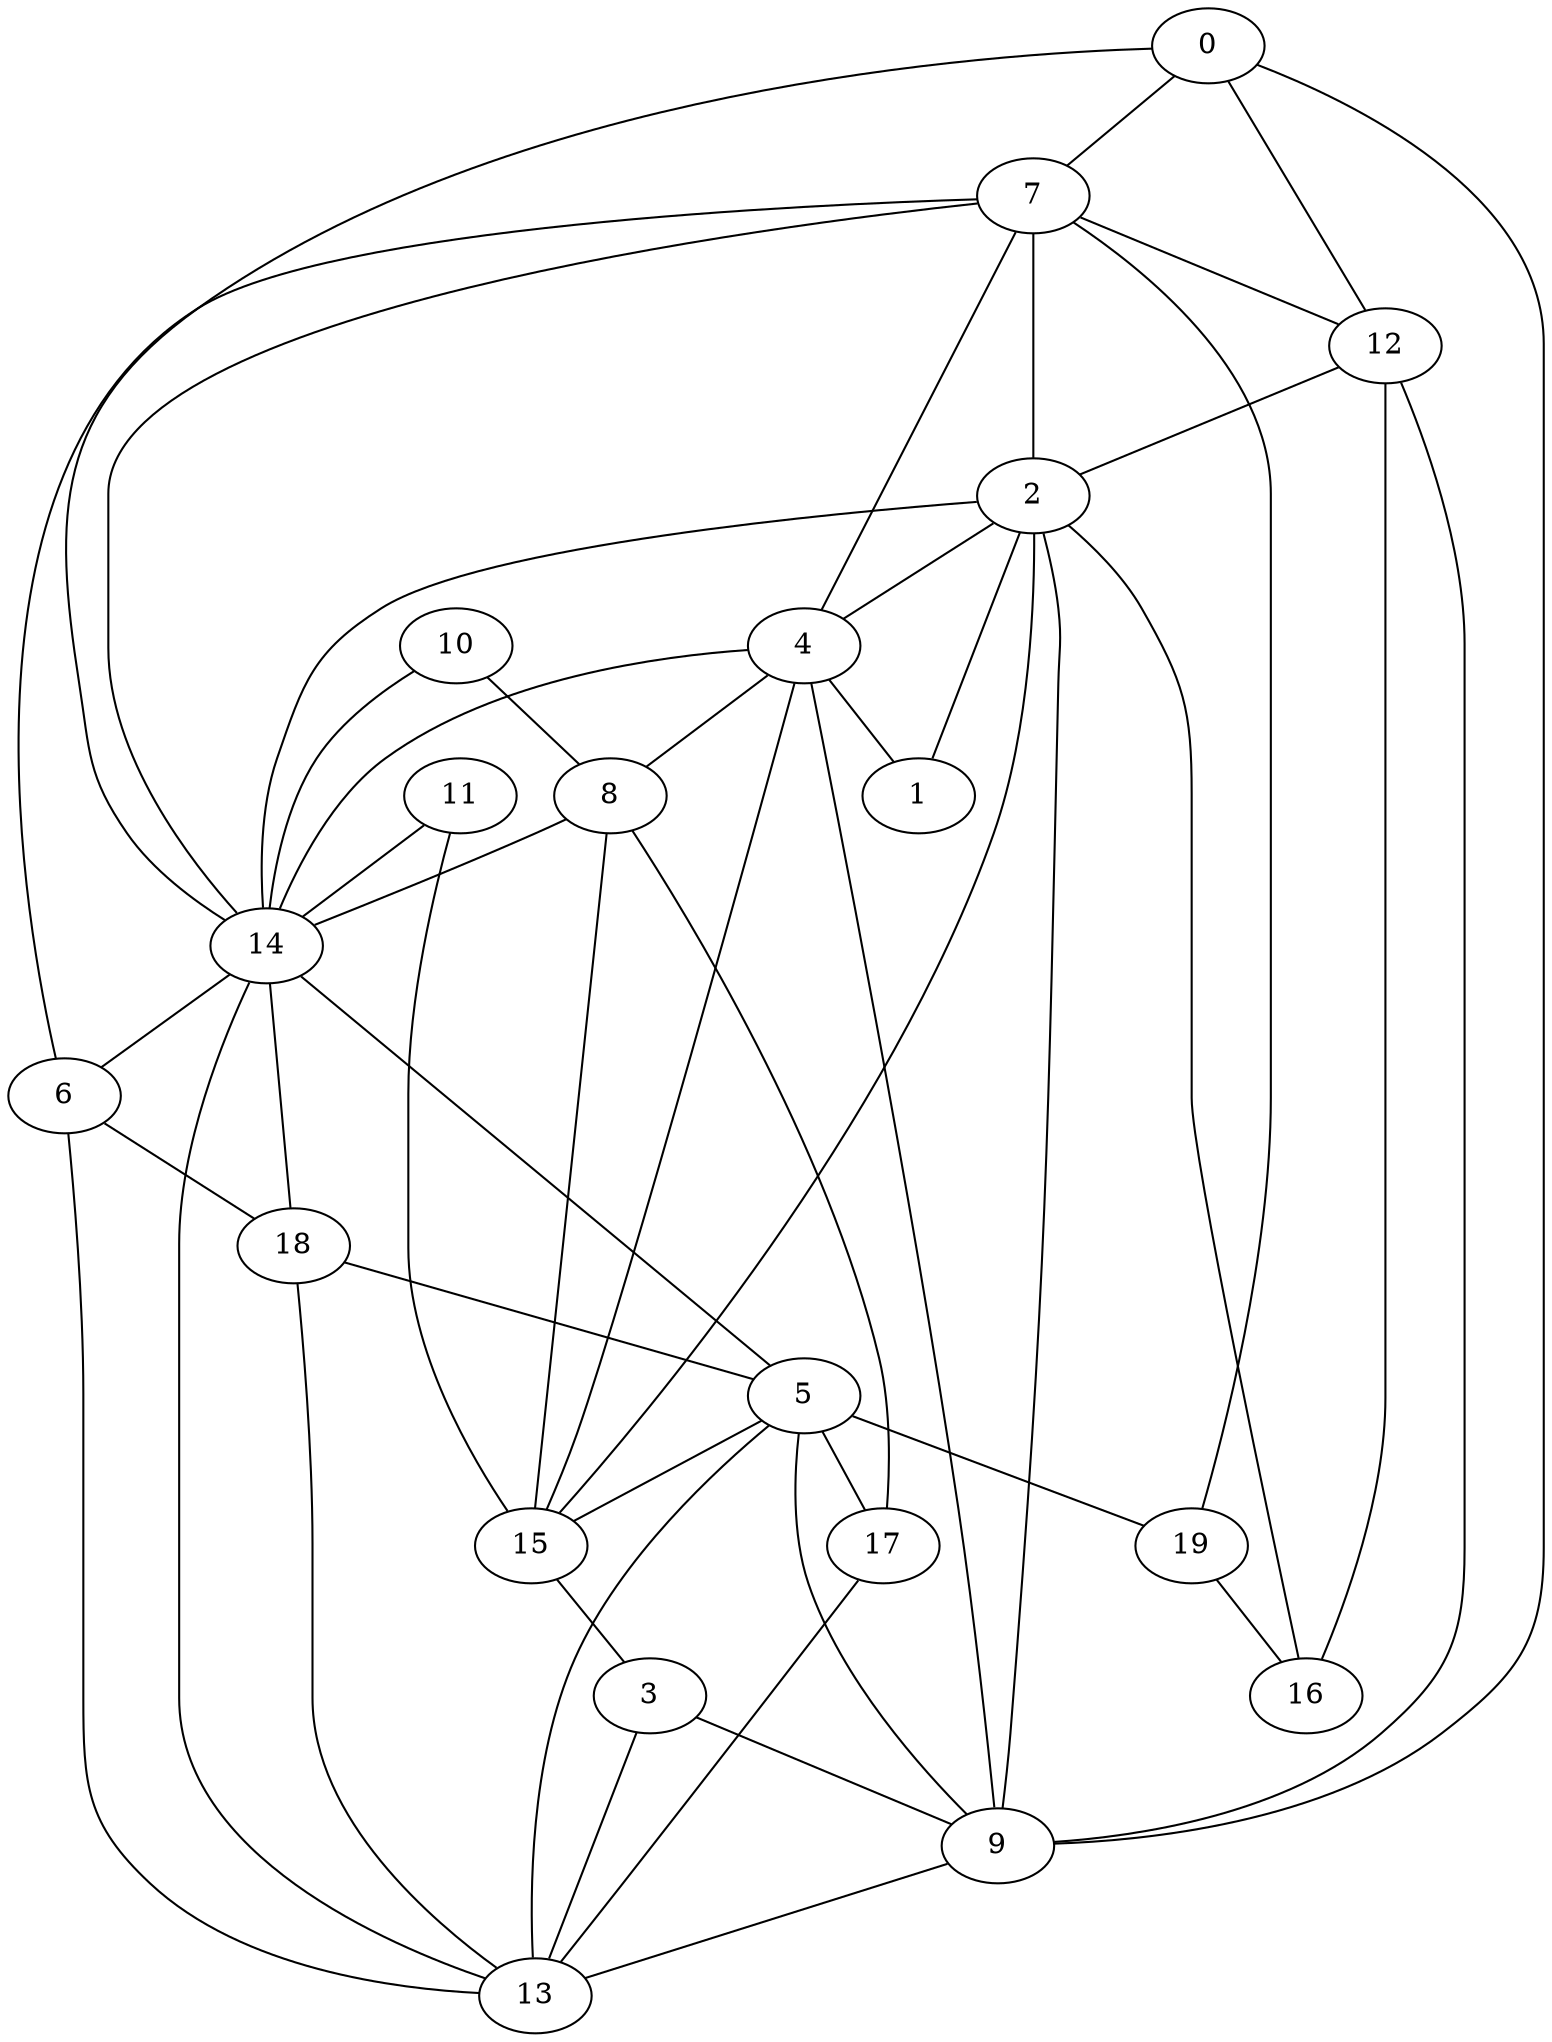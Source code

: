 graph 666{
0  [Label = "0 (0.00)"]
1  [Label = "1 (0.00)"]
2  [Label = "2 (0.00)"]
3  [Label = "3 (0.00)"]
4  [Label = "4 (0.00)"]
5  [Label = "5 (0.00)"]
6  [Label = "6 (0.00)"]
7  [Label = "7 (0.00)"]
8  [Label = "8 (0.00)"]
9  [Label = "9 (0.00)"]
10  [Label = "10 (0.00)"]
11  [Label = "11 (0.00)"]
12  [Label = "12 (0.00)"]
13  [Label = "13 (0.00)"]
14  [Label = "14 (0.00)"]
15  [Label = "15 (0.00)"]
16  [Label = "16 (0.00)"]
17  [Label = "17 (0.00)"]
18  [Label = "18 (0.00)"]
19  [Label = "19 (0.00)"]

12--9  [Label = "3.90"]
0--7  [Label = "2.93"]
15--3  [Label = "5.79"]
17--13  [Label = "0.23"]
17--8  [Label = "6.00"]
8--14  [Label = "3.99"]
19--7  [Label = "0.79"]
10--14  [Label = "1.71"]
11--15  [Label = "6.48"]
14--0  [Label = "9.84"]
5--13  [Label = "3.34"]
5--9  [Label = "6.87"]
1--2  [Label = "3.48"]
18--13  [Label = "0.25"]
4--14  [Label = "6.45"]
6--7  [Label = "0.63"]
0--9  [Label = "9.60"]
4--9  [Label = "8.10"]
5--15  [Label = "1.89"]
13--14  [Label = "7.39"]
2--4  [Label = "1.95"]
3--13  [Label = "4.00"]
5--17  [Label = "8.06"]
18--14  [Label = "7.15"]
12--2  [Label = "5.04"]
11--14  [Label = "4.62"]
14--2  [Label = "2.40"]
14--6  [Label = "5.84"]
19--16  [Label = "7.56"]
12--16  [Label = "4.67"]
7--2  [Label = "8.24"]
2--9  [Label = "9.36"]
5--19  [Label = "8.79"]
10--8  [Label = "0.99"]
4--15  [Label = "5.35"]
2--15  [Label = "0.54"]
14--7  [Label = "7.06"]
12--0  [Label = "1.88"]
9--13  [Label = "0.82"]
18--5  [Label = "9.38"]
7--12  [Label = "2.72"]
6--18  [Label = "4.07"]
4--8  [Label = "1.56"]
3--9  [Label = "7.86"]
15--8  [Label = "0.71"]
6--13  [Label = "5.01"]
4--1  [Label = "3.08"]
14--5  [Label = "1.85"]
2--16  [Label = "3.21"]
7--4  [Label = "8.08"]
}
